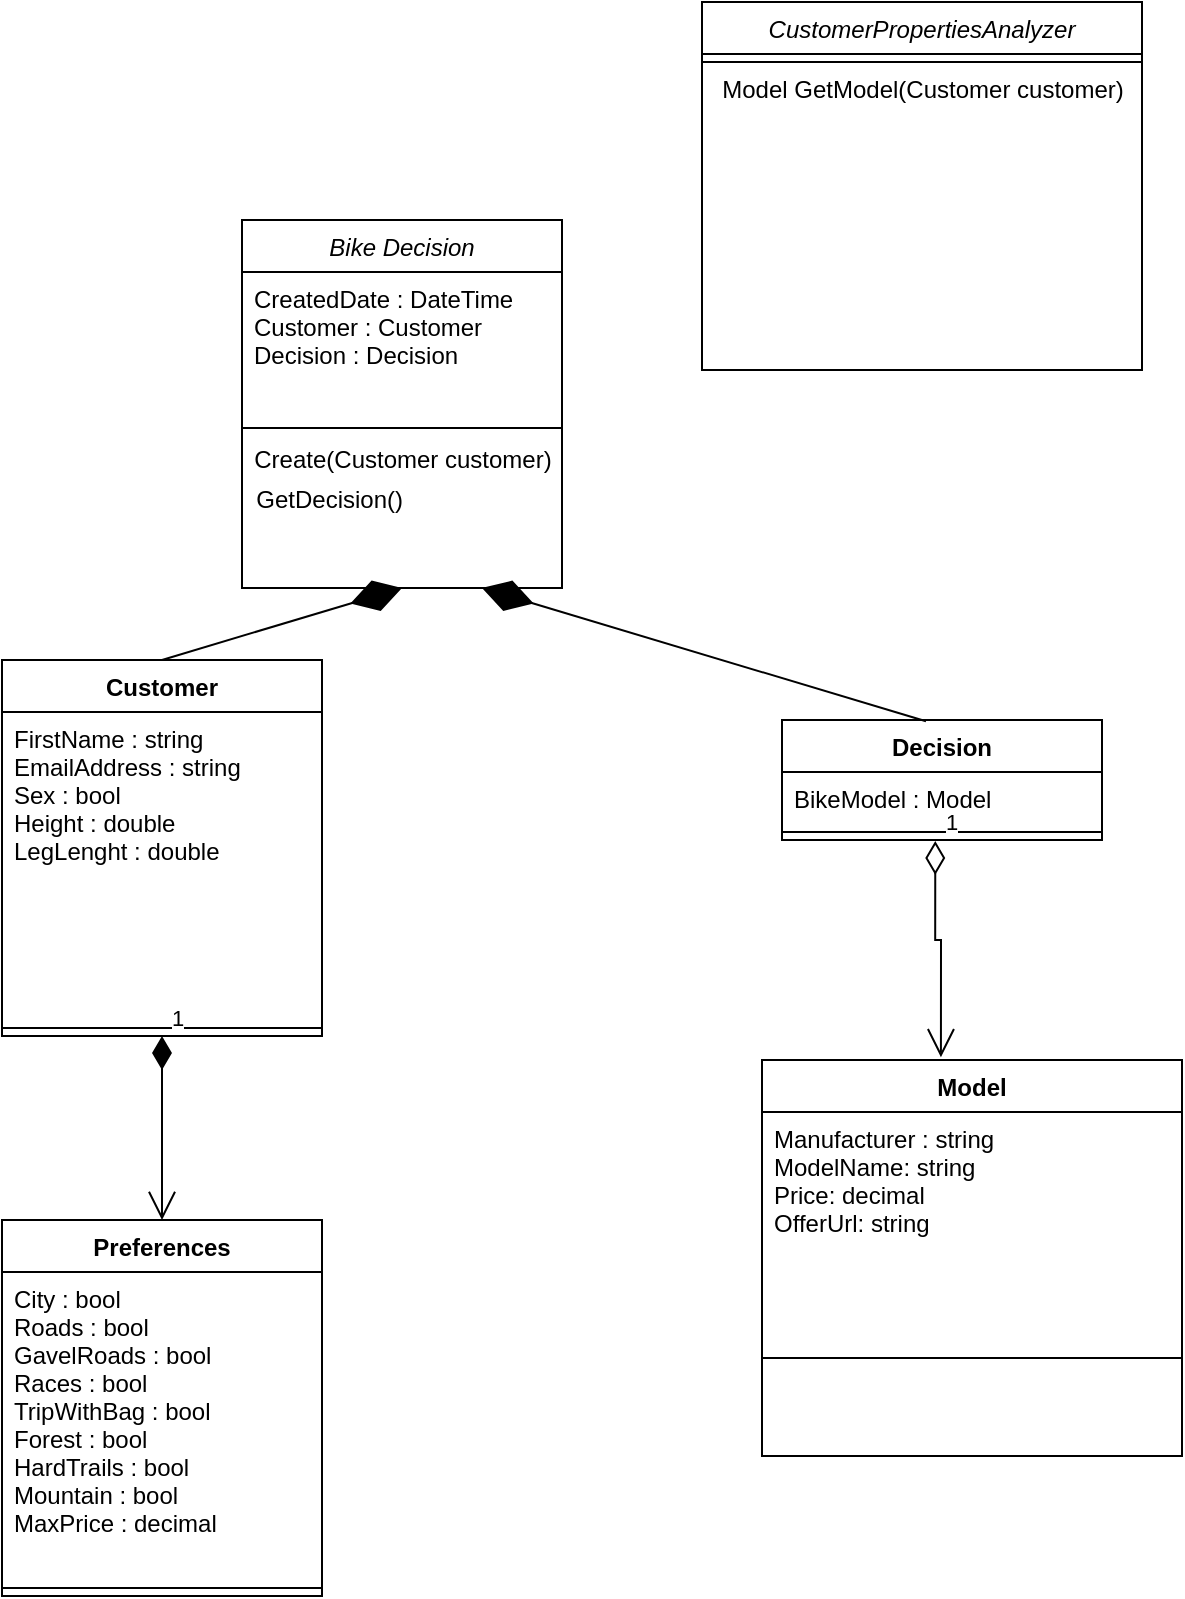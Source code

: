 <mxfile version="18.2.0" type="device" pages="2"><diagram id="C5RBs43oDa-KdzZeNtuy" name="Page-1"><mxGraphModel dx="1824" dy="964" grid="1" gridSize="10" guides="1" tooltips="1" connect="1" arrows="1" fold="1" page="1" pageScale="1" pageWidth="827" pageHeight="1169" math="0" shadow="0"><root><mxCell id="WIyWlLk6GJQsqaUBKTNV-0"/><mxCell id="WIyWlLk6GJQsqaUBKTNV-1" parent="WIyWlLk6GJQsqaUBKTNV-0"/><mxCell id="zkfFHV4jXpPFQw0GAbJ--0" value="Bike Decision" style="swimlane;fontStyle=2;align=center;verticalAlign=top;childLayout=stackLayout;horizontal=1;startSize=26;horizontalStack=0;resizeParent=1;resizeLast=0;collapsible=1;marginBottom=0;rounded=0;shadow=0;strokeWidth=1;" parent="WIyWlLk6GJQsqaUBKTNV-1" vertex="1"><mxGeometry x="220" y="130" width="160" height="184" as="geometry"><mxRectangle x="230" y="140" width="160" height="26" as="alternateBounds"/></mxGeometry></mxCell><mxCell id="zkfFHV4jXpPFQw0GAbJ--1" value="CreatedDate : DateTime&#10;Customer : Customer&#10;Decision : Decision&#10;" style="text;align=left;verticalAlign=top;spacingLeft=4;spacingRight=4;overflow=hidden;rotatable=0;points=[[0,0.5],[1,0.5]];portConstraint=eastwest;" parent="zkfFHV4jXpPFQw0GAbJ--0" vertex="1"><mxGeometry y="26" width="160" height="74" as="geometry"/></mxCell><mxCell id="zkfFHV4jXpPFQw0GAbJ--4" value="" style="line;html=1;strokeWidth=1;align=left;verticalAlign=middle;spacingTop=-1;spacingLeft=3;spacingRight=3;rotatable=0;labelPosition=right;points=[];portConstraint=eastwest;" parent="zkfFHV4jXpPFQw0GAbJ--0" vertex="1"><mxGeometry y="100" width="160" height="8" as="geometry"/></mxCell><mxCell id="1bhmdIzduMubMSIy7oJc-1" value="Create(Customer customer)" style="text;html=1;align=center;verticalAlign=middle;resizable=0;points=[];autosize=1;strokeColor=none;fillColor=none;" parent="WIyWlLk6GJQsqaUBKTNV-1" vertex="1"><mxGeometry x="220" y="240" width="160" height="20" as="geometry"/></mxCell><mxCell id="1bhmdIzduMubMSIy7oJc-3" value="&amp;nbsp; &amp;nbsp; &amp;nbsp;GetDecision()" style="text;html=1;align=center;verticalAlign=middle;resizable=0;points=[];autosize=1;strokeColor=none;fillColor=none;" parent="WIyWlLk6GJQsqaUBKTNV-1" vertex="1"><mxGeometry x="200" y="260" width="110" height="20" as="geometry"/></mxCell><mxCell id="rqasFqpMacJFVNfBHOD7-0" value="Customer" style="swimlane;fontStyle=1;align=center;verticalAlign=top;childLayout=stackLayout;horizontal=1;startSize=26;horizontalStack=0;resizeParent=1;resizeParentMax=0;resizeLast=0;collapsible=1;marginBottom=0;" parent="WIyWlLk6GJQsqaUBKTNV-1" vertex="1"><mxGeometry x="100" y="350" width="160" height="188" as="geometry"/></mxCell><mxCell id="rqasFqpMacJFVNfBHOD7-1" value="FirstName : string&#10;EmailAddress : string&#10;Sex : bool&#10;Height : double&#10;LegLenght : double&#10;&#10; &#10;" style="text;strokeColor=none;fillColor=none;align=left;verticalAlign=top;spacingLeft=4;spacingRight=4;overflow=hidden;rotatable=0;points=[[0,0.5],[1,0.5]];portConstraint=eastwest;" parent="rqasFqpMacJFVNfBHOD7-0" vertex="1"><mxGeometry y="26" width="160" height="154" as="geometry"/></mxCell><mxCell id="rqasFqpMacJFVNfBHOD7-2" value="" style="line;strokeWidth=1;fillColor=none;align=left;verticalAlign=middle;spacingTop=-1;spacingLeft=3;spacingRight=3;rotatable=0;labelPosition=right;points=[];portConstraint=eastwest;" parent="rqasFqpMacJFVNfBHOD7-0" vertex="1"><mxGeometry y="180" width="160" height="8" as="geometry"/></mxCell><mxCell id="d8FQVGn-hcozY9Ig1MUQ-0" value="" style="endArrow=diamondThin;endFill=1;endSize=24;html=1;rounded=0;exitX=0.5;exitY=0;exitDx=0;exitDy=0;entryX=0.5;entryY=1;entryDx=0;entryDy=0;" parent="WIyWlLk6GJQsqaUBKTNV-1" source="rqasFqpMacJFVNfBHOD7-0" target="zkfFHV4jXpPFQw0GAbJ--0" edge="1"><mxGeometry width="160" relative="1" as="geometry"><mxPoint x="330" y="420" as="sourcePoint"/><mxPoint x="490" y="420" as="targetPoint"/></mxGeometry></mxCell><mxCell id="d8FQVGn-hcozY9Ig1MUQ-1" value="Decision" style="swimlane;fontStyle=1;align=center;verticalAlign=top;childLayout=stackLayout;horizontal=1;startSize=26;horizontalStack=0;resizeParent=1;resizeParentMax=0;resizeLast=0;collapsible=1;marginBottom=0;" parent="WIyWlLk6GJQsqaUBKTNV-1" vertex="1"><mxGeometry x="490" y="380" width="160" height="60" as="geometry"/></mxCell><mxCell id="d8FQVGn-hcozY9Ig1MUQ-2" value="BikeModel : Model" style="text;strokeColor=none;fillColor=none;align=left;verticalAlign=top;spacingLeft=4;spacingRight=4;overflow=hidden;rotatable=0;points=[[0,0.5],[1,0.5]];portConstraint=eastwest;" parent="d8FQVGn-hcozY9Ig1MUQ-1" vertex="1"><mxGeometry y="26" width="160" height="26" as="geometry"/></mxCell><mxCell id="d8FQVGn-hcozY9Ig1MUQ-3" value="" style="line;strokeWidth=1;fillColor=none;align=left;verticalAlign=middle;spacingTop=-1;spacingLeft=3;spacingRight=3;rotatable=0;labelPosition=right;points=[];portConstraint=eastwest;" parent="d8FQVGn-hcozY9Ig1MUQ-1" vertex="1"><mxGeometry y="52" width="160" height="8" as="geometry"/></mxCell><mxCell id="d8FQVGn-hcozY9Ig1MUQ-5" value="" style="endArrow=diamondThin;endFill=1;endSize=24;html=1;rounded=0;exitX=0.45;exitY=0.011;exitDx=0;exitDy=0;exitPerimeter=0;entryX=0.75;entryY=1;entryDx=0;entryDy=0;" parent="WIyWlLk6GJQsqaUBKTNV-1" source="d8FQVGn-hcozY9Ig1MUQ-1" target="zkfFHV4jXpPFQw0GAbJ--0" edge="1"><mxGeometry width="160" relative="1" as="geometry"><mxPoint x="540" y="230" as="sourcePoint"/><mxPoint x="700" y="230" as="targetPoint"/></mxGeometry></mxCell><mxCell id="N74gE9fF-RLWeGKdm9HW-0" value="Preferences" style="swimlane;fontStyle=1;align=center;verticalAlign=top;childLayout=stackLayout;horizontal=1;startSize=26;horizontalStack=0;resizeParent=1;resizeParentMax=0;resizeLast=0;collapsible=1;marginBottom=0;" parent="WIyWlLk6GJQsqaUBKTNV-1" vertex="1"><mxGeometry x="100" y="630" width="160" height="188" as="geometry"/></mxCell><mxCell id="N74gE9fF-RLWeGKdm9HW-1" value="City : bool&#10;Roads : bool&#10;GavelRoads : bool&#10;Races : bool&#10;TripWithBag : bool&#10;Forest : bool&#10;HardTrails : bool&#10;Mountain : bool&#10;MaxPrice : decimal&#10;&#10; &#10;" style="text;strokeColor=none;fillColor=none;align=left;verticalAlign=top;spacingLeft=4;spacingRight=4;overflow=hidden;rotatable=0;points=[[0,0.5],[1,0.5]];portConstraint=eastwest;" parent="N74gE9fF-RLWeGKdm9HW-0" vertex="1"><mxGeometry y="26" width="160" height="154" as="geometry"/></mxCell><mxCell id="N74gE9fF-RLWeGKdm9HW-2" value="" style="line;strokeWidth=1;fillColor=none;align=left;verticalAlign=middle;spacingTop=-1;spacingLeft=3;spacingRight=3;rotatable=0;labelPosition=right;points=[];portConstraint=eastwest;" parent="N74gE9fF-RLWeGKdm9HW-0" vertex="1"><mxGeometry y="180" width="160" height="8" as="geometry"/></mxCell><mxCell id="N74gE9fF-RLWeGKdm9HW-4" value="Model" style="swimlane;fontStyle=1;align=center;verticalAlign=top;childLayout=stackLayout;horizontal=1;startSize=26;horizontalStack=0;resizeParent=1;resizeParentMax=0;resizeLast=0;collapsible=1;marginBottom=0;" parent="WIyWlLk6GJQsqaUBKTNV-1" vertex="1"><mxGeometry x="480" y="550" width="210" height="198" as="geometry"/></mxCell><mxCell id="N74gE9fF-RLWeGKdm9HW-5" value="Manufacturer : string&#10;ModelName: string&#10;Price: decimal&#10;OfferUrl: string&#10;&#10;" style="text;strokeColor=none;fillColor=none;align=left;verticalAlign=top;spacingLeft=4;spacingRight=4;overflow=hidden;rotatable=0;points=[[0,0.5],[1,0.5]];portConstraint=eastwest;" parent="N74gE9fF-RLWeGKdm9HW-4" vertex="1"><mxGeometry y="26" width="210" height="74" as="geometry"/></mxCell><mxCell id="N74gE9fF-RLWeGKdm9HW-6" value="" style="line;strokeWidth=1;fillColor=none;align=left;verticalAlign=middle;spacingTop=-1;spacingLeft=3;spacingRight=3;rotatable=0;labelPosition=right;points=[];portConstraint=eastwest;" parent="N74gE9fF-RLWeGKdm9HW-4" vertex="1"><mxGeometry y="100" width="210" height="98" as="geometry"/></mxCell><mxCell id="N74gE9fF-RLWeGKdm9HW-8" value="1" style="endArrow=open;html=1;endSize=12;startArrow=diamondThin;startSize=14;startFill=0;edgeStyle=orthogonalEdgeStyle;align=left;verticalAlign=bottom;rounded=0;exitX=0.479;exitY=1.06;exitDx=0;exitDy=0;exitPerimeter=0;entryX=0.426;entryY=-0.007;entryDx=0;entryDy=0;entryPerimeter=0;" parent="WIyWlLk6GJQsqaUBKTNV-1" source="d8FQVGn-hcozY9Ig1MUQ-3" target="N74gE9fF-RLWeGKdm9HW-4" edge="1"><mxGeometry x="-1" y="3" relative="1" as="geometry"><mxPoint x="560" y="480" as="sourcePoint"/><mxPoint x="720" y="480" as="targetPoint"/><Array as="points"><mxPoint x="567" y="490"/><mxPoint x="570" y="490"/></Array></mxGeometry></mxCell><mxCell id="N74gE9fF-RLWeGKdm9HW-10" value="1" style="endArrow=open;html=1;endSize=12;startArrow=diamondThin;startSize=14;startFill=1;edgeStyle=orthogonalEdgeStyle;align=left;verticalAlign=bottom;rounded=0;entryX=0.5;entryY=0;entryDx=0;entryDy=0;exitX=0.5;exitY=1;exitDx=0;exitDy=0;" parent="WIyWlLk6GJQsqaUBKTNV-1" source="rqasFqpMacJFVNfBHOD7-0" target="N74gE9fF-RLWeGKdm9HW-0" edge="1"><mxGeometry x="-1" y="3" relative="1" as="geometry"><mxPoint x="360" y="560" as="sourcePoint"/><mxPoint x="360" y="700" as="targetPoint"/></mxGeometry></mxCell><mxCell id="N74gE9fF-RLWeGKdm9HW-11" value="CustomerPropertiesAnalyzer" style="swimlane;fontStyle=2;align=center;verticalAlign=top;childLayout=stackLayout;horizontal=1;startSize=26;horizontalStack=0;resizeParent=1;resizeLast=0;collapsible=1;marginBottom=0;rounded=0;shadow=0;strokeWidth=1;" parent="WIyWlLk6GJQsqaUBKTNV-1" vertex="1"><mxGeometry x="450" y="21" width="220" height="184" as="geometry"><mxRectangle x="230" y="140" width="160" height="26" as="alternateBounds"/></mxGeometry></mxCell><mxCell id="N74gE9fF-RLWeGKdm9HW-13" value="" style="line;html=1;strokeWidth=1;align=left;verticalAlign=middle;spacingTop=-1;spacingLeft=3;spacingRight=3;rotatable=0;labelPosition=right;points=[];portConstraint=eastwest;" parent="N74gE9fF-RLWeGKdm9HW-11" vertex="1"><mxGeometry y="26" width="220" height="8" as="geometry"/></mxCell><mxCell id="N74gE9fF-RLWeGKdm9HW-14" value="Model GetModel(Customer customer)" style="text;html=1;align=center;verticalAlign=middle;resizable=0;points=[];autosize=1;strokeColor=none;fillColor=none;" parent="N74gE9fF-RLWeGKdm9HW-11" vertex="1"><mxGeometry y="34" width="220" height="20" as="geometry"/></mxCell></root></mxGraphModel></diagram><diagram id="c8ezNsX4IfugpWP2wqaJ" name="Page-2"><mxGraphModel dx="750" dy="1151" grid="1" gridSize="10" guides="1" tooltips="1" connect="1" arrows="1" fold="1" page="1" pageScale="1" pageWidth="827" pageHeight="1169" math="0" shadow="0"><root><mxCell id="0"/><mxCell id="1" parent="0"/></root></mxGraphModel></diagram></mxfile>